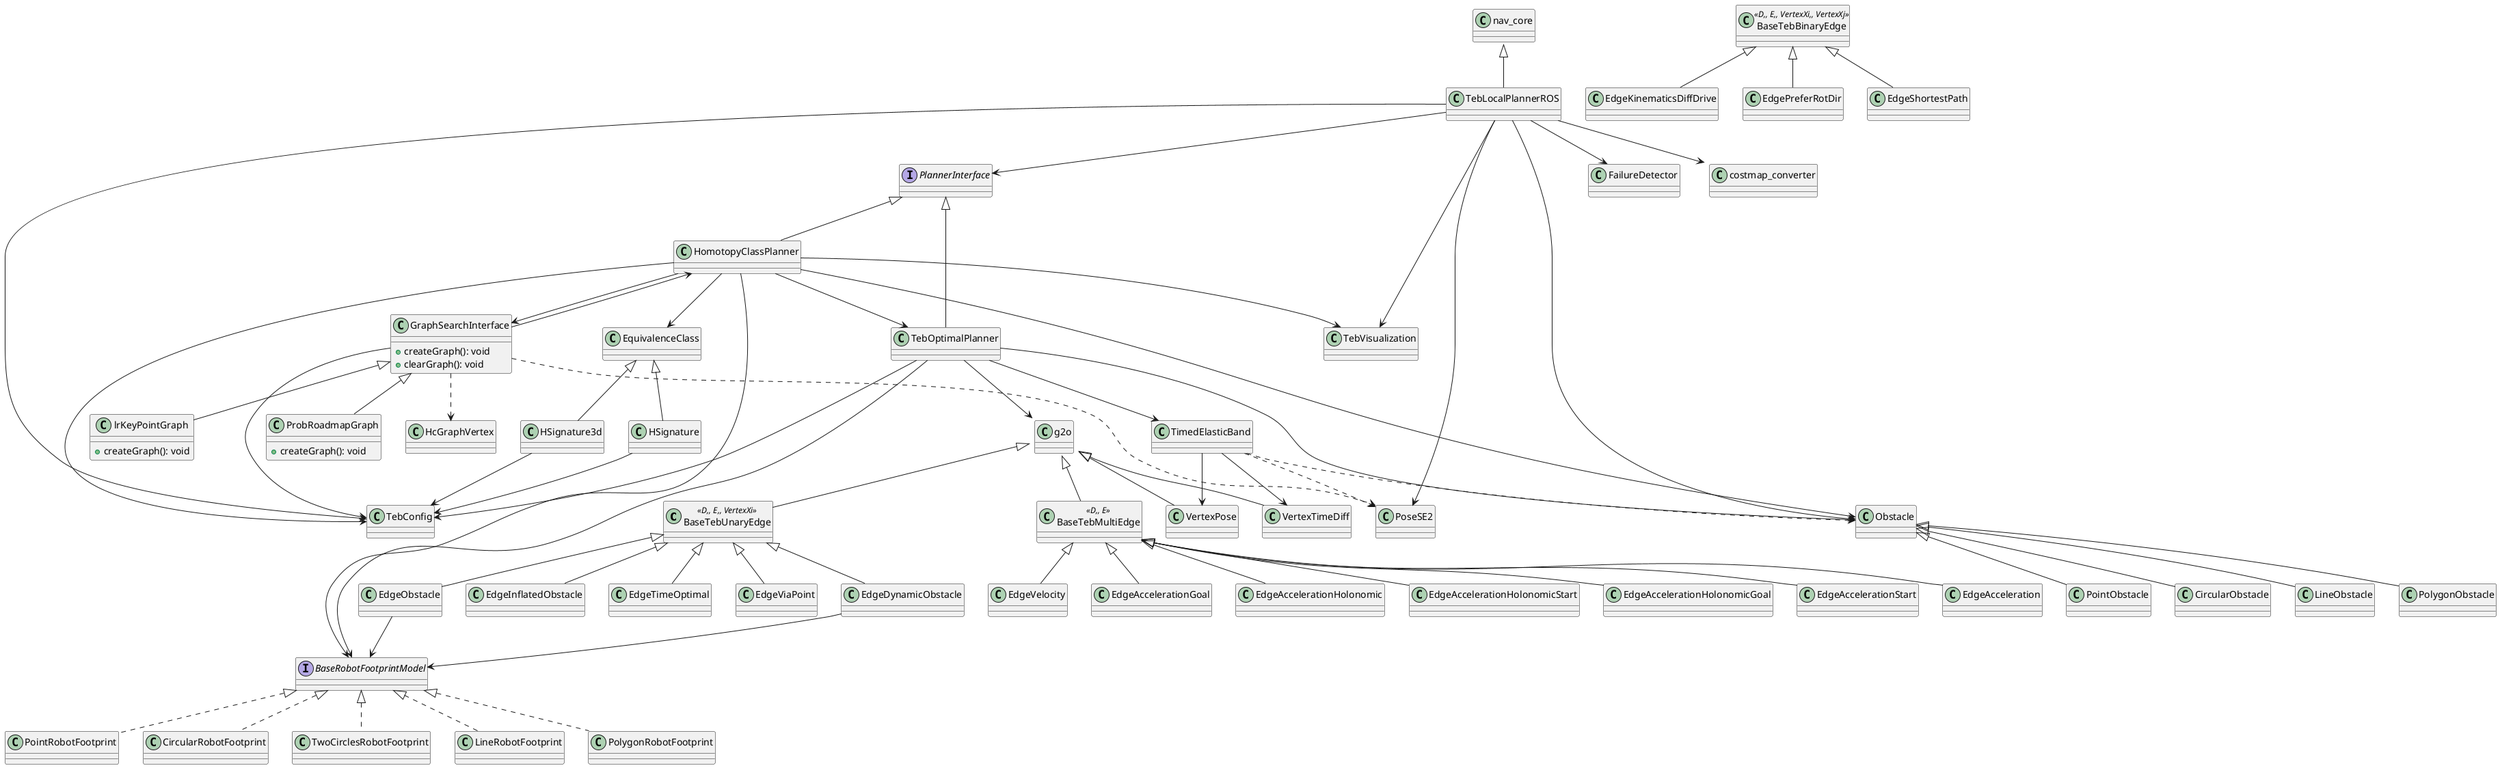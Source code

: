@startuml

class BaseTebUnaryEdge <<D,, E,, VertexXi >>
{

}

class BaseTebMultiEdge <<D,, E>>
{

}

class BaseTebBinaryEdge <<D,, E,, VertexXi,, VertexXj>>
{

}

class EdgeAccelerationStart
{

}

class EdgeAcceleration
{

}

class EdgeDynamicObstacle
{

}
class EdgeKinematicsDiffDrive
{

}
class EdgeObstacle
{

}
class EdgeInflatedObstacle
{

}
class EdgePreferRotDir
{

}
class EdgeShortestPath
{

}

class EdgeTimeOptimal
{

}

class EdgeVelocity
{

}
class EdgeViaPoint
{

}

BaseTebUnaryEdge -up-|> g2o::BaseUnaryEdge
BaseTebMultiEdge -up-|> g2o::BaseMultiEdge
EdgeAccelerationStart -up-|> BaseTebMultiEdge
EdgeAcceleration -up-|> BaseTebMultiEdge
EdgeAccelerationGoal -up-|> BaseTebMultiEdge
EdgeAccelerationHolonomic -up-|> BaseTebMultiEdge
EdgeAccelerationHolonomicStart -up-|> BaseTebMultiEdge
EdgeAccelerationHolonomicGoal -up-|> BaseTebMultiEdge
EdgeDynamicObstacle -up-|> BaseTebUnaryEdge
EdgeKinematicsDiffDrive -up-|> BaseTebBinaryEdge
EdgeObstacle -up-|> BaseTebUnaryEdge
EdgeInflatedObstacle -up-|> BaseTebUnaryEdge
EdgePreferRotDir -up-|> BaseTebBinaryEdge
EdgeShortestPath -up-|> BaseTebBinaryEdge
EdgeTimeOptimal -up-|> BaseTebUnaryEdge
EdgeVelocity -up-|> BaseTebMultiEdge
EdgeViaPoint -up-|> BaseTebUnaryEdge

EdgeDynamicObstacle --> BaseRobotFootprintModel
EdgeObstacle --> BaseRobotFootprintModel

class VertexPose
{

}
class VertexTimeDiff
{

}

VertexPose -up-|> g2o::BaseVertex
VertexTimeDiff -up-|> g2o::BaseVertex

class EquivalenceClass
{

}

class HcGraphVertex
{

}

class GraphSearchInterface
{
    +createGraph(): void
    +clearGraph(): void
}

class lrKeyPointGraph
{
    +createGraph(): void
}

class ProbRoadmapGraph
{
    +createGraph(): void
}
class HSignature
{

}
class HSignature3d
{

}

GraphSearchInterface ..> PoseSE2
GraphSearchInterface --> TebConfig
GraphSearchInterface --> HomotopyClassPlanner
GraphSearchInterface ..> HcGraphVertex

lrKeyPointGraph -up-|> GraphSearchInterface
ProbRoadmapGraph -up-|> GraphSearchInterface
HSignature -up-|> EquivalenceClass
HSignature3d -up-|> EquivalenceClass
HSignature --> TebConfig
HSignature3d --> TebConfig

Interface PlannerInterface
{

}

class HomotopyClassPlanner
{
    
}
class TebOptimalPlanner
{

}

HomotopyClassPlanner -up-|> PlannerInterface
TebOptimalPlanner -up-|> PlannerInterface
HomotopyClassPlanner --> TebOptimalPlanner
HomotopyClassPlanner --> TebConfig
HomotopyClassPlanner --> Obstacle
HomotopyClassPlanner --> TebVisualization
HomotopyClassPlanner --> BaseRobotFootprintModel
HomotopyClassPlanner --> EquivalenceClass
HomotopyClassPlanner --> GraphSearchInterface
TebOptimalPlanner --> g2o::SparseOptimizer
TebOptimalPlanner --> TebConfig
TebOptimalPlanner --> Obstacle
TebOptimalPlanner --> BaseRobotFootprintModel
TebOptimalPlanner --> TimedElasticBand


class Obstacle
{

}

class PointObstacle
{

}
PointObstacle -up-|> Obstacle
CircularObstacle -up-|> Obstacle
LineObstacle -up-|> Obstacle
PolygonObstacle -up-|> Obstacle

Interface BaseRobotFootprintModel
{

}

class PointRobotFootprint
{

}

class CircularRobotFootprint
{

}

class TwoCirclesRobotFootprint
{

}

class LineRobotFootprint
{

}

class PolygonRobotFootprint
{

}


PointRobotFootprint .up.|> BaseRobotFootprintModel
CircularRobotFootprint .up.|> BaseRobotFootprintModel
TwoCirclesRobotFootprint .up.|> BaseRobotFootprintModel
LineRobotFootprint .up.|> BaseRobotFootprintModel
PolygonRobotFootprint .up.|> BaseRobotFootprintModel


class PoseSE2
{

}

class TimedElasticBand
{

}
TimedElasticBand --> VertexPose
TimedElasticBand --> VertexTimeDiff
TimedElasticBand ..> PoseSE2
TimedElasticBand ..> Obstacle

class TebConfig
{
    
}
class FailureDetector
{

}

class TebVisualization
{

}

class TebLocalPlannerROS
{

}
TebLocalPlannerROS -up-|> nav_core::BaseLocalPlanner
TebLocalPlannerROS --> PlannerInterface
TebLocalPlannerROS --> Obstacle
TebLocalPlannerROS --> TebVisualization
TebLocalPlannerROS --> TebConfig
TebLocalPlannerROS --> FailureDetector
TebLocalPlannerROS --> costmap_converter::BaseCostmapToPolygons
TebLocalPlannerROS --> PoseSE2


@enduml